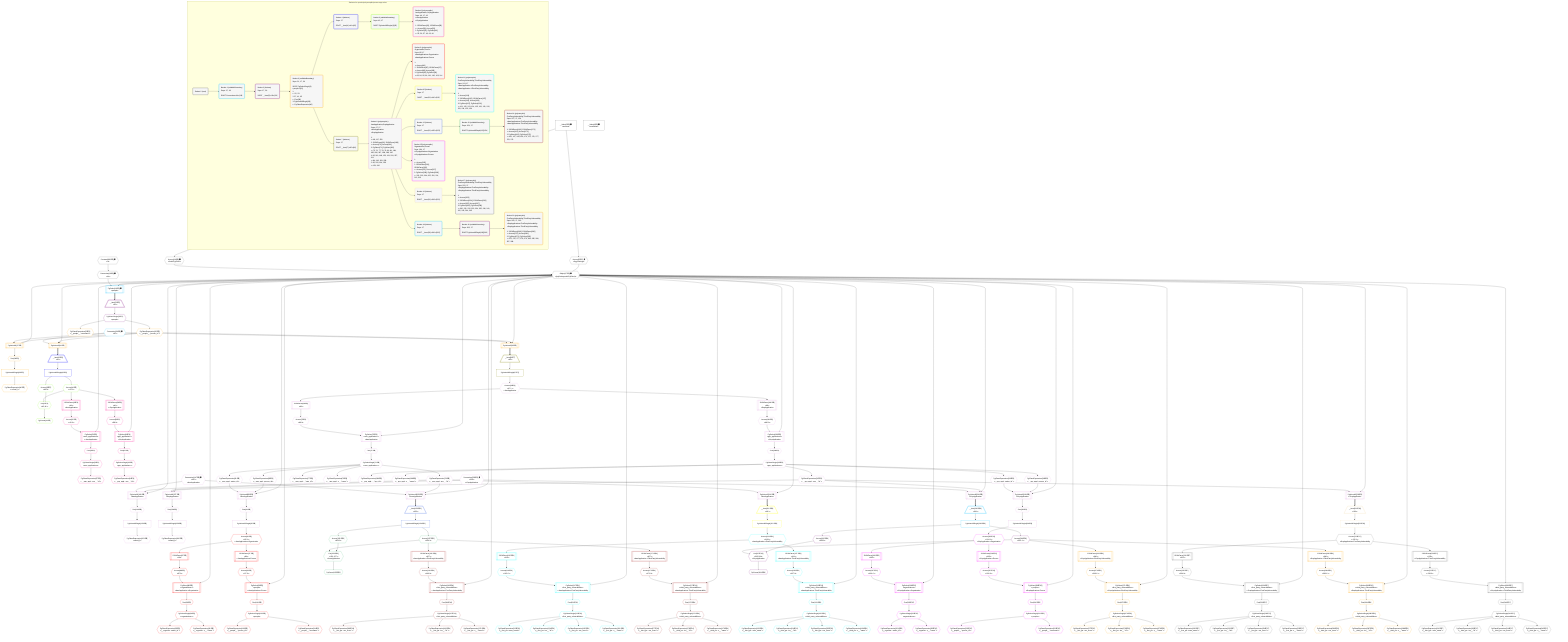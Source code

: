 %%{init: {'themeVariables': { 'fontSize': '12px'}}}%%
graph TD
    classDef path fill:#eee,stroke:#000,color:#000
    classDef plan fill:#fff,stroke-width:1px,color:#000
    classDef itemplan fill:#fff,stroke-width:2px,color:#000
    classDef unbatchedplan fill:#dff,stroke-width:1px,color:#000
    classDef sideeffectplan fill:#fcc,stroke-width:2px,color:#000
    classDef bucket fill:#f6f6f6,color:#000,stroke-width:2px,text-align:left


    %% plan dependencies
    Object17{{"Object[17∈0] ➊<br />ᐸ{pgSettings,withPgClient}ᐳ"}}:::plan
    Access15{{"Access[15∈0] ➊<br />ᐸ2.pgSettingsᐳ"}}:::plan
    Access16{{"Access[16∈0] ➊<br />ᐸ2.withPgClientᐳ"}}:::plan
    Access15 & Access16 --> Object17
    __Value2["__Value[2∈0] ➊<br />ᐸcontextᐳ"]:::plan
    __Value2 --> Access15
    __Value2 --> Access16
    Connection18{{"Connection[18∈0] ➊<br />ᐸ14ᐳ"}}:::plan
    Constant289{{"Constant[289∈0] ➊<br />ᐸ4ᐳ"}}:::plan
    Constant289 --> Connection18
    __Value4["__Value[4∈0] ➊<br />ᐸrootValueᐳ"]:::plan
    PgSelect19[["PgSelect[19∈1] ➊<br />ᐸpeopleᐳ"]]:::plan
    Object17 & Connection18 --> PgSelect19
    Connection36{{"Connection[36∈1] ➊<br />ᐸ32ᐳ"}}:::plan
    __Item20[/"__Item[20∈2]<br />ᐸ19ᐳ"\]:::itemplan
    PgSelect19 ==> __Item20
    PgSelectSingle21{{"PgSelectSingle[21∈2]<br />ᐸpeopleᐳ"}}:::plan
    __Item20 --> PgSelectSingle21
    PgUnionAll37[["PgUnionAll[37∈3]"]]:::plan
    PgClassExpression22{{"PgClassExpression[22∈3]<br />ᐸ__people__.”person_id”ᐳ"}}:::plan
    Object17 & PgClassExpression22 & Connection36 --> PgUnionAll37
    PgUnionAll41[["PgUnionAll[41∈3]"]]:::plan
    Object17 & PgClassExpression22 & Connection36 --> PgUnionAll41
    PgUnionAll65[["PgUnionAll[65∈3]"]]:::plan
    Object17 & PgClassExpression22 & Connection36 --> PgUnionAll65
    PgSelectSingle21 --> PgClassExpression22
    PgClassExpression23{{"PgClassExpression[23∈3]<br />ᐸ__people__.”username”ᐳ"}}:::plan
    PgSelectSingle21 --> PgClassExpression23
    First38{{"First[38∈3]"}}:::plan
    PgUnionAll37 --> First38
    PgUnionAllSingle39["PgUnionAllSingle[39∈3]"]:::plan
    First38 --> PgUnionAllSingle39
    PgClassExpression40{{"PgClassExpression[40∈3]<br />ᐸcount(*)ᐳ"}}:::plan
    PgUnionAllSingle39 --> PgClassExpression40
    __Item42[/"__Item[42∈4]<br />ᐸ41ᐳ"\]:::itemplan
    PgUnionAll41 ==> __Item42
    PgUnionAllSingle43["PgUnionAllSingle[43∈4]"]:::plan
    __Item42 --> PgUnionAllSingle43
    List47{{"List[47∈5]<br />ᐸ45,46ᐳ"}}:::plan
    Access45{{"Access[45∈5]<br />ᐸ43.0ᐳ"}}:::plan
    Access46{{"Access[46∈5]<br />ᐸ43.1ᐳ"}}:::plan
    Access45 & Access46 --> List47
    PgCursor44{{"PgCursor[44∈5]"}}:::plan
    List47 --> PgCursor44
    PgUnionAllSingle43 --> Access45
    PgUnionAllSingle43 --> Access46
    PgSelect51[["PgSelect[51∈6]<br />ᐸaws_applicationsᐳ<br />ᐳAwsApplication"]]:::plan
    Access50{{"Access[50∈6]<br />ᐸ49.0ᐳ"}}:::plan
    Object17 & Access50 --> PgSelect51
    PgSelect60[["PgSelect[60∈6]<br />ᐸgcp_applicationsᐳ<br />ᐳGcpApplication"]]:::plan
    Access59{{"Access[59∈6]<br />ᐸ58.0ᐳ"}}:::plan
    Object17 & Access59 --> PgSelect60
    JSONParse49[["JSONParse[49∈6]<br />ᐸ46ᐳ<br />ᐳAwsApplication"]]:::plan
    Access46 --> JSONParse49
    JSONParse49 --> Access50
    First55{{"First[55∈6]"}}:::plan
    PgSelect51 --> First55
    PgSelectSingle56{{"PgSelectSingle[56∈6]<br />ᐸaws_applicationsᐳ"}}:::plan
    First55 --> PgSelectSingle56
    PgClassExpression57{{"PgClassExpression[57∈6]<br />ᐸ__aws_appl...ons__.”id”ᐳ"}}:::plan
    PgSelectSingle56 --> PgClassExpression57
    JSONParse58[["JSONParse[58∈6]<br />ᐸ46ᐳ<br />ᐳGcpApplication"]]:::plan
    Access46 --> JSONParse58
    JSONParse58 --> Access59
    First62{{"First[62∈6]"}}:::plan
    PgSelect60 --> First62
    PgSelectSingle63{{"PgSelectSingle[63∈6]<br />ᐸgcp_applicationsᐳ"}}:::plan
    First62 --> PgSelectSingle63
    PgClassExpression64{{"PgClassExpression[64∈6]<br />ᐸ__gcp_appl...ons__.”id”ᐳ"}}:::plan
    PgSelectSingle63 --> PgClassExpression64
    __Item66[/"__Item[66∈7]<br />ᐸ65ᐳ"\]:::itemplan
    PgUnionAll65 ==> __Item66
    PgUnionAllSingle67["PgUnionAllSingle[67∈7]"]:::plan
    __Item66 --> PgUnionAllSingle67
    PgUnionAll82[["PgUnionAll[82∈8]<br />ᐳAwsApplication"]]:::plan
    PgClassExpression80{{"PgClassExpression[80∈8]<br />ᐸ__aws_appl...person_id”ᐳ"}}:::plan
    PgClassExpression81{{"PgClassExpression[81∈8]<br />ᐸ__aws_appl...zation_id”ᐳ"}}:::plan
    Object17 & PgClassExpression80 & PgClassExpression81 --> PgUnionAll82
    PgUnionAll148[["PgUnionAll[148∈8]<br />ᐳAwsApplication"]]:::plan
    PgClassExpression78{{"PgClassExpression[78∈8]<br />ᐸ__aws_appl...ons__.”id”ᐳ"}}:::plan
    Connection147{{"Connection[147∈8] ➊<br />ᐸ145ᐳ<br />ᐳAwsApplication"}}:::plan
    Object17 & PgClassExpression78 & Connection147 --> PgUnionAll148
    PgUnionAll152[["PgUnionAll[152∈8]<br />ᐳAwsApplication"]]:::plan
    Object17 & PgClassExpression78 & Connection147 --> PgUnionAll152
    PgUnionAll191[["PgUnionAll[191∈8]<br />ᐳGcpApplication"]]:::plan
    PgClassExpression189{{"PgClassExpression[189∈8]<br />ᐸ__gcp_appl...person_id”ᐳ"}}:::plan
    PgClassExpression190{{"PgClassExpression[190∈8]<br />ᐸ__gcp_appl...zation_id”ᐳ"}}:::plan
    Object17 & PgClassExpression189 & PgClassExpression190 --> PgUnionAll191
    PgUnionAll257[["PgUnionAll[257∈8]<br />ᐳGcpApplication"]]:::plan
    PgClassExpression187{{"PgClassExpression[187∈8]<br />ᐸ__gcp_appl...ons__.”id”ᐳ"}}:::plan
    Connection256{{"Connection[256∈8] ➊<br />ᐸ254ᐳ<br />ᐳGcpApplication"}}:::plan
    Object17 & PgClassExpression187 & Connection256 --> PgUnionAll257
    PgUnionAll261[["PgUnionAll[261∈8]<br />ᐳGcpApplication"]]:::plan
    Object17 & PgClassExpression187 & Connection256 --> PgUnionAll261
    PgSelect71[["PgSelect[71∈8]<br />ᐸaws_applicationsᐳ<br />ᐳAwsApplication"]]:::plan
    Access70{{"Access[70∈8]<br />ᐸ69.0ᐳ"}}:::plan
    Object17 & Access70 --> PgSelect71
    PgUnionAll110[["PgUnionAll[110∈8]<br />ᐳAwsApplication"]]:::plan
    Object17 & PgClassExpression78 --> PgUnionAll110
    PgSelect182[["PgSelect[182∈8]<br />ᐸgcp_applicationsᐳ<br />ᐳGcpApplication"]]:::plan
    Access181{{"Access[181∈8]<br />ᐸ180.0ᐳ"}}:::plan
    Object17 & Access181 --> PgSelect182
    PgUnionAll219[["PgUnionAll[219∈8]<br />ᐳGcpApplication"]]:::plan
    Object17 & PgClassExpression187 --> PgUnionAll219
    Access68{{"Access[68∈8]<br />ᐸ67.1ᐳ<br />ᐳAwsApplication"}}:::plan
    PgUnionAllSingle67 --> Access68
    JSONParse69[["JSONParse[69∈8]<br />ᐸ68ᐳ"]]:::plan
    Access68 --> JSONParse69
    JSONParse69 --> Access70
    First75{{"First[75∈8]"}}:::plan
    PgSelect71 --> First75
    PgSelectSingle76{{"PgSelectSingle[76∈8]<br />ᐸaws_applicationsᐳ"}}:::plan
    First75 --> PgSelectSingle76
    PgClassExpression77{{"PgClassExpression[77∈8]<br />ᐸ__aws_appl..._.”aws_id”ᐳ"}}:::plan
    PgSelectSingle76 --> PgClassExpression77
    PgSelectSingle76 --> PgClassExpression78
    PgClassExpression79{{"PgClassExpression[79∈8]<br />ᐸ__aws_appl...s__.”name”ᐳ"}}:::plan
    PgSelectSingle76 --> PgClassExpression79
    PgSelectSingle76 --> PgClassExpression80
    PgSelectSingle76 --> PgClassExpression81
    First84{{"First[84∈8]"}}:::plan
    PgUnionAll82 --> First84
    PgUnionAllSingle85["PgUnionAllSingle[85∈8]"]:::plan
    First84 --> PgUnionAllSingle85
    First149{{"First[149∈8]"}}:::plan
    PgUnionAll148 --> First149
    PgUnionAllSingle150["PgUnionAllSingle[150∈8]"]:::plan
    First149 --> PgUnionAllSingle150
    PgClassExpression151{{"PgClassExpression[151∈8]<br />ᐸcount(*)ᐳ"}}:::plan
    PgUnionAllSingle150 --> PgClassExpression151
    JSONParse180[["JSONParse[180∈8]<br />ᐸ68ᐳ<br />ᐳGcpApplication"]]:::plan
    Access68 --> JSONParse180
    JSONParse180 --> Access181
    First184{{"First[184∈8]"}}:::plan
    PgSelect182 --> First184
    PgSelectSingle185{{"PgSelectSingle[185∈8]<br />ᐸgcp_applicationsᐳ"}}:::plan
    First184 --> PgSelectSingle185
    PgClassExpression186{{"PgClassExpression[186∈8]<br />ᐸ__gcp_appl..._.”gcp_id”ᐳ"}}:::plan
    PgSelectSingle185 --> PgClassExpression186
    PgSelectSingle185 --> PgClassExpression187
    PgClassExpression188{{"PgClassExpression[188∈8]<br />ᐸ__gcp_appl...s__.”name”ᐳ"}}:::plan
    PgSelectSingle185 --> PgClassExpression188
    PgSelectSingle185 --> PgClassExpression189
    PgSelectSingle185 --> PgClassExpression190
    First193{{"First[193∈8]"}}:::plan
    PgUnionAll191 --> First193
    PgUnionAllSingle194["PgUnionAllSingle[194∈8]"]:::plan
    First193 --> PgUnionAllSingle194
    First258{{"First[258∈8]"}}:::plan
    PgUnionAll257 --> First258
    PgUnionAllSingle259["PgUnionAllSingle[259∈8]"]:::plan
    First258 --> PgUnionAllSingle259
    PgClassExpression260{{"PgClassExpression[260∈8]<br />ᐸcount(*)ᐳ"}}:::plan
    PgUnionAllSingle259 --> PgClassExpression260
    PgSelect89[["PgSelect[89∈9]<br />ᐸorganizationsᐳ<br />ᐳAwsApplicationᐳOrganization"]]:::plan
    Access88{{"Access[88∈9]<br />ᐸ87.0ᐳ"}}:::plan
    Object17 & Access88 --> PgSelect89
    PgSelect99[["PgSelect[99∈9]<br />ᐸpeopleᐳ<br />ᐳAwsApplicationᐳPerson"]]:::plan
    Access98{{"Access[98∈9]<br />ᐸ97.0ᐳ"}}:::plan
    Object17 & Access98 --> PgSelect99
    Access86{{"Access[86∈9]<br />ᐸ85.1ᐳ<br />ᐳAwsApplicationᐳOrganization"}}:::plan
    PgUnionAllSingle85 --> Access86
    JSONParse87[["JSONParse[87∈9]<br />ᐸ86ᐳ"]]:::plan
    Access86 --> JSONParse87
    JSONParse87 --> Access88
    First93{{"First[93∈9]"}}:::plan
    PgSelect89 --> First93
    PgSelectSingle94{{"PgSelectSingle[94∈9]<br />ᐸorganizationsᐳ"}}:::plan
    First93 --> PgSelectSingle94
    PgClassExpression95{{"PgClassExpression[95∈9]<br />ᐸ__organiza...zation_id”ᐳ"}}:::plan
    PgSelectSingle94 --> PgClassExpression95
    PgClassExpression96{{"PgClassExpression[96∈9]<br />ᐸ__organiza...s__.”name”ᐳ"}}:::plan
    PgSelectSingle94 --> PgClassExpression96
    JSONParse97[["JSONParse[97∈9]<br />ᐸ86ᐳ<br />ᐳAwsApplicationᐳPerson"]]:::plan
    Access86 --> JSONParse97
    JSONParse97 --> Access98
    First101{{"First[101∈9]"}}:::plan
    PgSelect99 --> First101
    PgSelectSingle102{{"PgSelectSingle[102∈9]<br />ᐸpeopleᐳ"}}:::plan
    First101 --> PgSelectSingle102
    PgClassExpression103{{"PgClassExpression[103∈9]<br />ᐸ__people__.”person_id”ᐳ"}}:::plan
    PgSelectSingle102 --> PgClassExpression103
    PgClassExpression104{{"PgClassExpression[104∈9]<br />ᐸ__people__.”username”ᐳ"}}:::plan
    PgSelectSingle102 --> PgClassExpression104
    __Item112[/"__Item[112∈10]<br />ᐸ110ᐳ"\]:::itemplan
    PgUnionAll110 ==> __Item112
    PgUnionAllSingle113["PgUnionAllSingle[113∈10]"]:::plan
    __Item112 --> PgUnionAllSingle113
    PgSelect117[["PgSelect[117∈11]<br />ᐸfirst_party_vulnerabilitiesᐳ<br />ᐳAwsApplicationᐳFirstPartyVulnerability"]]:::plan
    Access116{{"Access[116∈11]<br />ᐸ115.0ᐳ"}}:::plan
    Object17 & Access116 --> PgSelect117
    PgSelect129[["PgSelect[129∈11]<br />ᐸthird_party_vulnerabilitiesᐳ<br />ᐳAwsApplicationᐳThirdPartyVulnerability"]]:::plan
    Access128{{"Access[128∈11]<br />ᐸ127.0ᐳ"}}:::plan
    Object17 & Access128 --> PgSelect129
    Access114{{"Access[114∈11]<br />ᐸ113.1ᐳ<br />ᐳAwsApplicationᐳFirstPartyVulnerability"}}:::plan
    PgUnionAllSingle113 --> Access114
    JSONParse115[["JSONParse[115∈11]<br />ᐸ114ᐳ"]]:::plan
    Access114 --> JSONParse115
    JSONParse115 --> Access116
    First121{{"First[121∈11]"}}:::plan
    PgSelect117 --> First121
    PgSelectSingle122{{"PgSelectSingle[122∈11]<br />ᐸfirst_party_vulnerabilitiesᐳ"}}:::plan
    First121 --> PgSelectSingle122
    PgClassExpression123{{"PgClassExpression[123∈11]<br />ᐸ__first_pa...team_name”ᐳ"}}:::plan
    PgSelectSingle122 --> PgClassExpression123
    PgClassExpression124{{"PgClassExpression[124∈11]<br />ᐸ__first_pa...ies__.”id”ᐳ"}}:::plan
    PgSelectSingle122 --> PgClassExpression124
    PgClassExpression125{{"PgClassExpression[125∈11]<br />ᐸ__first_pa...vss_score”ᐳ"}}:::plan
    PgSelectSingle122 --> PgClassExpression125
    PgClassExpression126{{"PgClassExpression[126∈11]<br />ᐸ__first_pa...s__.”name”ᐳ"}}:::plan
    PgSelectSingle122 --> PgClassExpression126
    JSONParse127[["JSONParse[127∈11]<br />ᐸ114ᐳ<br />ᐳAwsApplicationᐳThirdPartyVulnerability"]]:::plan
    Access114 --> JSONParse127
    JSONParse127 --> Access128
    First131{{"First[131∈11]"}}:::plan
    PgSelect129 --> First131
    PgSelectSingle132{{"PgSelectSingle[132∈11]<br />ᐸthird_party_vulnerabilitiesᐳ"}}:::plan
    First131 --> PgSelectSingle132
    PgClassExpression133{{"PgClassExpression[133∈11]<br />ᐸ__third_pa...ndor_name”ᐳ"}}:::plan
    PgSelectSingle132 --> PgClassExpression133
    PgClassExpression134{{"PgClassExpression[134∈11]<br />ᐸ__third_pa...ies__.”id”ᐳ"}}:::plan
    PgSelectSingle132 --> PgClassExpression134
    PgClassExpression135{{"PgClassExpression[135∈11]<br />ᐸ__third_pa...vss_score”ᐳ"}}:::plan
    PgSelectSingle132 --> PgClassExpression135
    PgClassExpression136{{"PgClassExpression[136∈11]<br />ᐸ__third_pa...s__.”name”ᐳ"}}:::plan
    PgSelectSingle132 --> PgClassExpression136
    __Item153[/"__Item[153∈12]<br />ᐸ152ᐳ"\]:::itemplan
    PgUnionAll152 ==> __Item153
    PgUnionAllSingle154["PgUnionAllSingle[154∈12]"]:::plan
    __Item153 --> PgUnionAllSingle154
    List158{{"List[158∈13]<br />ᐸ156,157ᐳ<br />ᐳAwsApplication"}}:::plan
    Access156{{"Access[156∈13]<br />ᐸ154.0ᐳ"}}:::plan
    Access157{{"Access[157∈13]<br />ᐸ154.1ᐳ"}}:::plan
    Access156 & Access157 --> List158
    PgCursor155{{"PgCursor[155∈13]"}}:::plan
    List158 --> PgCursor155
    PgUnionAllSingle154 --> Access156
    PgUnionAllSingle154 --> Access157
    PgSelect162[["PgSelect[162∈14]<br />ᐸfirst_party_vulnerabilitiesᐳ<br />ᐳAwsApplicationᐳFirstPartyVulnerability"]]:::plan
    Access161{{"Access[161∈14]<br />ᐸ160.0ᐳ"}}:::plan
    Object17 & Access161 --> PgSelect162
    PgSelect173[["PgSelect[173∈14]<br />ᐸthird_party_vulnerabilitiesᐳ<br />ᐳAwsApplicationᐳThirdPartyVulnerability"]]:::plan
    Access172{{"Access[172∈14]<br />ᐸ171.0ᐳ"}}:::plan
    Object17 & Access172 --> PgSelect173
    JSONParse160[["JSONParse[160∈14]<br />ᐸ157ᐳ<br />ᐳAwsApplicationᐳFirstPartyVulnerability"]]:::plan
    Access157 --> JSONParse160
    JSONParse160 --> Access161
    First166{{"First[166∈14]"}}:::plan
    PgSelect162 --> First166
    PgSelectSingle167{{"PgSelectSingle[167∈14]<br />ᐸfirst_party_vulnerabilitiesᐳ"}}:::plan
    First166 --> PgSelectSingle167
    PgClassExpression168{{"PgClassExpression[168∈14]<br />ᐸ__first_pa...vss_score”ᐳ"}}:::plan
    PgSelectSingle167 --> PgClassExpression168
    PgClassExpression169{{"PgClassExpression[169∈14]<br />ᐸ__first_pa...ies__.”id”ᐳ"}}:::plan
    PgSelectSingle167 --> PgClassExpression169
    PgClassExpression170{{"PgClassExpression[170∈14]<br />ᐸ__first_pa...s__.”name”ᐳ"}}:::plan
    PgSelectSingle167 --> PgClassExpression170
    JSONParse171[["JSONParse[171∈14]<br />ᐸ157ᐳ<br />ᐳAwsApplicationᐳThirdPartyVulnerability"]]:::plan
    Access157 --> JSONParse171
    JSONParse171 --> Access172
    First175{{"First[175∈14]"}}:::plan
    PgSelect173 --> First175
    PgSelectSingle176{{"PgSelectSingle[176∈14]<br />ᐸthird_party_vulnerabilitiesᐳ"}}:::plan
    First175 --> PgSelectSingle176
    PgClassExpression177{{"PgClassExpression[177∈14]<br />ᐸ__third_pa...vss_score”ᐳ"}}:::plan
    PgSelectSingle176 --> PgClassExpression177
    PgClassExpression178{{"PgClassExpression[178∈14]<br />ᐸ__third_pa...ies__.”id”ᐳ"}}:::plan
    PgSelectSingle176 --> PgClassExpression178
    PgClassExpression179{{"PgClassExpression[179∈14]<br />ᐸ__third_pa...s__.”name”ᐳ"}}:::plan
    PgSelectSingle176 --> PgClassExpression179
    PgSelect198[["PgSelect[198∈15]<br />ᐸorganizationsᐳ<br />ᐳGcpApplicationᐳOrganization"]]:::plan
    Access197{{"Access[197∈15]<br />ᐸ196.0ᐳ"}}:::plan
    Object17 & Access197 --> PgSelect198
    PgSelect208[["PgSelect[208∈15]<br />ᐸpeopleᐳ<br />ᐳGcpApplicationᐳPerson"]]:::plan
    Access207{{"Access[207∈15]<br />ᐸ206.0ᐳ"}}:::plan
    Object17 & Access207 --> PgSelect208
    Access195{{"Access[195∈15]<br />ᐸ194.1ᐳ<br />ᐳGcpApplicationᐳOrganization"}}:::plan
    PgUnionAllSingle194 --> Access195
    JSONParse196[["JSONParse[196∈15]<br />ᐸ195ᐳ"]]:::plan
    Access195 --> JSONParse196
    JSONParse196 --> Access197
    First202{{"First[202∈15]"}}:::plan
    PgSelect198 --> First202
    PgSelectSingle203{{"PgSelectSingle[203∈15]<br />ᐸorganizationsᐳ"}}:::plan
    First202 --> PgSelectSingle203
    PgClassExpression204{{"PgClassExpression[204∈15]<br />ᐸ__organiza...zation_id”ᐳ"}}:::plan
    PgSelectSingle203 --> PgClassExpression204
    PgClassExpression205{{"PgClassExpression[205∈15]<br />ᐸ__organiza...s__.”name”ᐳ"}}:::plan
    PgSelectSingle203 --> PgClassExpression205
    JSONParse206[["JSONParse[206∈15]<br />ᐸ195ᐳ<br />ᐳGcpApplicationᐳPerson"]]:::plan
    Access195 --> JSONParse206
    JSONParse206 --> Access207
    First210{{"First[210∈15]"}}:::plan
    PgSelect208 --> First210
    PgSelectSingle211{{"PgSelectSingle[211∈15]<br />ᐸpeopleᐳ"}}:::plan
    First210 --> PgSelectSingle211
    PgClassExpression212{{"PgClassExpression[212∈15]<br />ᐸ__people__.”person_id”ᐳ"}}:::plan
    PgSelectSingle211 --> PgClassExpression212
    PgClassExpression213{{"PgClassExpression[213∈15]<br />ᐸ__people__.”username”ᐳ"}}:::plan
    PgSelectSingle211 --> PgClassExpression213
    __Item221[/"__Item[221∈16]<br />ᐸ219ᐳ"\]:::itemplan
    PgUnionAll219 ==> __Item221
    PgUnionAllSingle222["PgUnionAllSingle[222∈16]"]:::plan
    __Item221 --> PgUnionAllSingle222
    PgSelect226[["PgSelect[226∈17]<br />ᐸfirst_party_vulnerabilitiesᐳ<br />ᐳGcpApplicationᐳFirstPartyVulnerability"]]:::plan
    Access225{{"Access[225∈17]<br />ᐸ224.0ᐳ"}}:::plan
    Object17 & Access225 --> PgSelect226
    PgSelect238[["PgSelect[238∈17]<br />ᐸthird_party_vulnerabilitiesᐳ<br />ᐳGcpApplicationᐳThirdPartyVulnerability"]]:::plan
    Access237{{"Access[237∈17]<br />ᐸ236.0ᐳ"}}:::plan
    Object17 & Access237 --> PgSelect238
    Access223{{"Access[223∈17]<br />ᐸ222.1ᐳ<br />ᐳGcpApplicationᐳFirstPartyVulnerability"}}:::plan
    PgUnionAllSingle222 --> Access223
    JSONParse224[["JSONParse[224∈17]<br />ᐸ223ᐳ"]]:::plan
    Access223 --> JSONParse224
    JSONParse224 --> Access225
    First230{{"First[230∈17]"}}:::plan
    PgSelect226 --> First230
    PgSelectSingle231{{"PgSelectSingle[231∈17]<br />ᐸfirst_party_vulnerabilitiesᐳ"}}:::plan
    First230 --> PgSelectSingle231
    PgClassExpression232{{"PgClassExpression[232∈17]<br />ᐸ__first_pa...team_name”ᐳ"}}:::plan
    PgSelectSingle231 --> PgClassExpression232
    PgClassExpression233{{"PgClassExpression[233∈17]<br />ᐸ__first_pa...ies__.”id”ᐳ"}}:::plan
    PgSelectSingle231 --> PgClassExpression233
    PgClassExpression234{{"PgClassExpression[234∈17]<br />ᐸ__first_pa...vss_score”ᐳ"}}:::plan
    PgSelectSingle231 --> PgClassExpression234
    PgClassExpression235{{"PgClassExpression[235∈17]<br />ᐸ__first_pa...s__.”name”ᐳ"}}:::plan
    PgSelectSingle231 --> PgClassExpression235
    JSONParse236[["JSONParse[236∈17]<br />ᐸ223ᐳ<br />ᐳGcpApplicationᐳThirdPartyVulnerability"]]:::plan
    Access223 --> JSONParse236
    JSONParse236 --> Access237
    First240{{"First[240∈17]"}}:::plan
    PgSelect238 --> First240
    PgSelectSingle241{{"PgSelectSingle[241∈17]<br />ᐸthird_party_vulnerabilitiesᐳ"}}:::plan
    First240 --> PgSelectSingle241
    PgClassExpression242{{"PgClassExpression[242∈17]<br />ᐸ__third_pa...ndor_name”ᐳ"}}:::plan
    PgSelectSingle241 --> PgClassExpression242
    PgClassExpression243{{"PgClassExpression[243∈17]<br />ᐸ__third_pa...ies__.”id”ᐳ"}}:::plan
    PgSelectSingle241 --> PgClassExpression243
    PgClassExpression244{{"PgClassExpression[244∈17]<br />ᐸ__third_pa...vss_score”ᐳ"}}:::plan
    PgSelectSingle241 --> PgClassExpression244
    PgClassExpression245{{"PgClassExpression[245∈17]<br />ᐸ__third_pa...s__.”name”ᐳ"}}:::plan
    PgSelectSingle241 --> PgClassExpression245
    __Item262[/"__Item[262∈18]<br />ᐸ261ᐳ"\]:::itemplan
    PgUnionAll261 ==> __Item262
    PgUnionAllSingle263["PgUnionAllSingle[263∈18]"]:::plan
    __Item262 --> PgUnionAllSingle263
    List267{{"List[267∈19]<br />ᐸ265,266ᐳ<br />ᐳGcpApplication"}}:::plan
    Access265{{"Access[265∈19]<br />ᐸ263.0ᐳ"}}:::plan
    Access266{{"Access[266∈19]<br />ᐸ263.1ᐳ"}}:::plan
    Access265 & Access266 --> List267
    PgCursor264{{"PgCursor[264∈19]"}}:::plan
    List267 --> PgCursor264
    PgUnionAllSingle263 --> Access265
    PgUnionAllSingle263 --> Access266
    PgSelect271[["PgSelect[271∈20]<br />ᐸfirst_party_vulnerabilitiesᐳ<br />ᐳGcpApplicationᐳFirstPartyVulnerability"]]:::plan
    Access270{{"Access[270∈20]<br />ᐸ269.0ᐳ"}}:::plan
    Object17 & Access270 --> PgSelect271
    PgSelect282[["PgSelect[282∈20]<br />ᐸthird_party_vulnerabilitiesᐳ<br />ᐳGcpApplicationᐳThirdPartyVulnerability"]]:::plan
    Access281{{"Access[281∈20]<br />ᐸ280.0ᐳ"}}:::plan
    Object17 & Access281 --> PgSelect282
    JSONParse269[["JSONParse[269∈20]<br />ᐸ266ᐳ<br />ᐳGcpApplicationᐳFirstPartyVulnerability"]]:::plan
    Access266 --> JSONParse269
    JSONParse269 --> Access270
    First275{{"First[275∈20]"}}:::plan
    PgSelect271 --> First275
    PgSelectSingle276{{"PgSelectSingle[276∈20]<br />ᐸfirst_party_vulnerabilitiesᐳ"}}:::plan
    First275 --> PgSelectSingle276
    PgClassExpression277{{"PgClassExpression[277∈20]<br />ᐸ__first_pa...vss_score”ᐳ"}}:::plan
    PgSelectSingle276 --> PgClassExpression277
    PgClassExpression278{{"PgClassExpression[278∈20]<br />ᐸ__first_pa...ies__.”id”ᐳ"}}:::plan
    PgSelectSingle276 --> PgClassExpression278
    PgClassExpression279{{"PgClassExpression[279∈20]<br />ᐸ__first_pa...s__.”name”ᐳ"}}:::plan
    PgSelectSingle276 --> PgClassExpression279
    JSONParse280[["JSONParse[280∈20]<br />ᐸ266ᐳ<br />ᐳGcpApplicationᐳThirdPartyVulnerability"]]:::plan
    Access266 --> JSONParse280
    JSONParse280 --> Access281
    First284{{"First[284∈20]"}}:::plan
    PgSelect282 --> First284
    PgSelectSingle285{{"PgSelectSingle[285∈20]<br />ᐸthird_party_vulnerabilitiesᐳ"}}:::plan
    First284 --> PgSelectSingle285
    PgClassExpression286{{"PgClassExpression[286∈20]<br />ᐸ__third_pa...vss_score”ᐳ"}}:::plan
    PgSelectSingle285 --> PgClassExpression286
    PgClassExpression287{{"PgClassExpression[287∈20]<br />ᐸ__third_pa...ies__.”id”ᐳ"}}:::plan
    PgSelectSingle285 --> PgClassExpression287
    PgClassExpression288{{"PgClassExpression[288∈20]<br />ᐸ__third_pa...s__.”name”ᐳ"}}:::plan
    PgSelectSingle285 --> PgClassExpression288

    %% define steps

    subgraph "Buckets for queries/polymorphic/person-app-vulns"
    Bucket0("Bucket 0 (root)"):::bucket
    classDef bucket0 stroke:#696969
    class Bucket0,__Value2,__Value4,Access15,Access16,Object17,Connection18,Constant289 bucket0
    Bucket1("Bucket 1 (nullableBoundary)<br />Deps: 17, 18<br /><br />ROOT Connectionᐸ14ᐳ[18]"):::bucket
    classDef bucket1 stroke:#00bfff
    class Bucket1,PgSelect19,Connection36 bucket1
    Bucket2("Bucket 2 (listItem)<br />Deps: 17, 36<br /><br />ROOT __Item{2}ᐸ19ᐳ[20]"):::bucket
    classDef bucket2 stroke:#7f007f
    class Bucket2,__Item20,PgSelectSingle21 bucket2
    Bucket3("Bucket 3 (nullableBoundary)<br />Deps: 21, 17, 36<br /><br />ROOT PgSelectSingle{2}ᐸpeopleᐳ[21]<br />1: <br />ᐳ: 22, 23<br />2: 37, 41, 65<br />ᐳ: First[38]<br />3: PgUnionAllSingle[39]<br />ᐳ: PgClassExpression[40]"):::bucket
    classDef bucket3 stroke:#ffa500
    class Bucket3,PgClassExpression22,PgClassExpression23,PgUnionAll37,First38,PgUnionAllSingle39,PgClassExpression40,PgUnionAll41,PgUnionAll65 bucket3
    Bucket4("Bucket 4 (listItem)<br />Deps: 17<br /><br />ROOT __Item{4}ᐸ41ᐳ[42]"):::bucket
    classDef bucket4 stroke:#0000ff
    class Bucket4,__Item42,PgUnionAllSingle43 bucket4
    Bucket5("Bucket 5 (nullableBoundary)<br />Deps: 43, 17<br /><br />ROOT PgUnionAllSingle{4}[43]"):::bucket
    classDef bucket5 stroke:#7fff00
    class Bucket5,PgCursor44,Access45,Access46,List47 bucket5
    Bucket6("Bucket 6 (polymorphic)<br />AwsApplication,GcpApplication<br />Deps: 46, 17, 43<br />ᐳAwsApplication<br />ᐳGcpApplication<br /><br />1: JSONParse[49], JSONParse[58]<br />ᐳ: Access[50], Access[59]<br />2: PgSelect[51], PgSelect[60]<br />ᐳ: 55, 56, 57, 62, 63, 64"):::bucket
    classDef bucket6 stroke:#ff1493
    class Bucket6,JSONParse49,Access50,PgSelect51,First55,PgSelectSingle56,PgClassExpression57,JSONParse58,Access59,PgSelect60,First62,PgSelectSingle63,PgClassExpression64 bucket6
    Bucket7("Bucket 7 (listItem)<br />Deps: 17<br /><br />ROOT __Item{7}ᐸ65ᐳ[66]"):::bucket
    classDef bucket7 stroke:#808000
    class Bucket7,__Item66,PgUnionAllSingle67 bucket7
    Bucket8("Bucket 8 (polymorphic)<br />AwsApplication,GcpApplication<br />Deps: 67, 17<br />ᐳAwsApplication<br />ᐳGcpApplication<br /><br />1: <br />ᐳ: 68, 147, 256<br />2: JSONParse[69], JSONParse[180]<br />ᐳ: Access[70], Access[181]<br />3: PgSelect[71], PgSelect[182]<br />ᐳ: 75, 76, 77, 78, 79, 80, 81, 184, 185, 186, 187, 188, 189, 190<br />4: 82, 110, 148, 152, 191, 219, 257, 261<br />ᐳ: 84, 149, 193, 258<br />5: 85, 150, 194, 259<br />ᐳ: 151, 260"):::bucket
    classDef bucket8 stroke:#dda0dd
    class Bucket8,Access68,JSONParse69,Access70,PgSelect71,First75,PgSelectSingle76,PgClassExpression77,PgClassExpression78,PgClassExpression79,PgClassExpression80,PgClassExpression81,PgUnionAll82,First84,PgUnionAllSingle85,PgUnionAll110,Connection147,PgUnionAll148,First149,PgUnionAllSingle150,PgClassExpression151,PgUnionAll152,JSONParse180,Access181,PgSelect182,First184,PgSelectSingle185,PgClassExpression186,PgClassExpression187,PgClassExpression188,PgClassExpression189,PgClassExpression190,PgUnionAll191,First193,PgUnionAllSingle194,PgUnionAll219,Connection256,PgUnionAll257,First258,PgUnionAllSingle259,PgClassExpression260,PgUnionAll261 bucket8
    Bucket9("Bucket 9 (polymorphic)<br />Organization,Person<br />Deps: 85, 17<br />ᐳAwsApplicationᐳOrganization<br />ᐳAwsApplicationᐳPerson<br /><br />1: <br />ᐳ: Access[86]<br />2: JSONParse[87], JSONParse[97]<br />ᐳ: Access[88], Access[98]<br />3: PgSelect[89], PgSelect[99]<br />ᐳ: 93, 94, 95, 96, 101, 102, 103, 104"):::bucket
    classDef bucket9 stroke:#ff0000
    class Bucket9,Access86,JSONParse87,Access88,PgSelect89,First93,PgSelectSingle94,PgClassExpression95,PgClassExpression96,JSONParse97,Access98,PgSelect99,First101,PgSelectSingle102,PgClassExpression103,PgClassExpression104 bucket9
    Bucket10("Bucket 10 (listItem)<br />Deps: 17<br /><br />ROOT __Item{10}ᐸ110ᐳ[112]"):::bucket
    classDef bucket10 stroke:#ffff00
    class Bucket10,__Item112,PgUnionAllSingle113 bucket10
    Bucket11("Bucket 11 (polymorphic)<br />FirstPartyVulnerability,ThirdPartyVulnerability<br />Deps: 113, 17<br />ᐳAwsApplicationᐳFirstPartyVulnerability<br />ᐳAwsApplicationᐳThirdPartyVulnerability<br /><br />1: <br />ᐳ: Access[114]<br />2: JSONParse[115], JSONParse[127]<br />ᐳ: Access[116], Access[128]<br />3: PgSelect[117], PgSelect[129]<br />ᐳ: 121, 122, 123, 124, 125, 126, 131, 132, 133, 134, 135, 136"):::bucket
    classDef bucket11 stroke:#00ffff
    class Bucket11,Access114,JSONParse115,Access116,PgSelect117,First121,PgSelectSingle122,PgClassExpression123,PgClassExpression124,PgClassExpression125,PgClassExpression126,JSONParse127,Access128,PgSelect129,First131,PgSelectSingle132,PgClassExpression133,PgClassExpression134,PgClassExpression135,PgClassExpression136 bucket11
    Bucket12("Bucket 12 (listItem)<br />Deps: 17<br /><br />ROOT __Item{12}ᐸ152ᐳ[153]"):::bucket
    classDef bucket12 stroke:#4169e1
    class Bucket12,__Item153,PgUnionAllSingle154 bucket12
    Bucket13("Bucket 13 (nullableBoundary)<br />Deps: 154, 17<br /><br />ROOT PgUnionAllSingle{12}[154]"):::bucket
    classDef bucket13 stroke:#3cb371
    class Bucket13,PgCursor155,Access156,Access157,List158 bucket13
    Bucket14("Bucket 14 (polymorphic)<br />FirstPartyVulnerability,ThirdPartyVulnerability<br />Deps: 157, 17, 154<br />ᐳAwsApplicationᐳFirstPartyVulnerability<br />ᐳAwsApplicationᐳThirdPartyVulnerability<br /><br />1: JSONParse[160], JSONParse[171]<br />ᐳ: Access[161], Access[172]<br />2: PgSelect[162], PgSelect[173]<br />ᐳ: 166, 167, 168, 169, 170, 175, 176, 177, 178, 179"):::bucket
    classDef bucket14 stroke:#a52a2a
    class Bucket14,JSONParse160,Access161,PgSelect162,First166,PgSelectSingle167,PgClassExpression168,PgClassExpression169,PgClassExpression170,JSONParse171,Access172,PgSelect173,First175,PgSelectSingle176,PgClassExpression177,PgClassExpression178,PgClassExpression179 bucket14
    Bucket15("Bucket 15 (polymorphic)<br />Organization,Person<br />Deps: 194, 17<br />ᐳGcpApplicationᐳOrganization<br />ᐳGcpApplicationᐳPerson<br /><br />1: <br />ᐳ: Access[195]<br />2: JSONParse[196], JSONParse[206]<br />ᐳ: Access[197], Access[207]<br />3: PgSelect[198], PgSelect[208]<br />ᐳ: 202, 203, 204, 205, 210, 211, 212, 213"):::bucket
    classDef bucket15 stroke:#ff00ff
    class Bucket15,Access195,JSONParse196,Access197,PgSelect198,First202,PgSelectSingle203,PgClassExpression204,PgClassExpression205,JSONParse206,Access207,PgSelect208,First210,PgSelectSingle211,PgClassExpression212,PgClassExpression213 bucket15
    Bucket16("Bucket 16 (listItem)<br />Deps: 17<br /><br />ROOT __Item{16}ᐸ219ᐳ[221]"):::bucket
    classDef bucket16 stroke:#f5deb3
    class Bucket16,__Item221,PgUnionAllSingle222 bucket16
    Bucket17("Bucket 17 (polymorphic)<br />FirstPartyVulnerability,ThirdPartyVulnerability<br />Deps: 222, 17<br />ᐳGcpApplicationᐳFirstPartyVulnerability<br />ᐳGcpApplicationᐳThirdPartyVulnerability<br /><br />1: <br />ᐳ: Access[223]<br />2: JSONParse[224], JSONParse[236]<br />ᐳ: Access[225], Access[237]<br />3: PgSelect[226], PgSelect[238]<br />ᐳ: 230, 231, 232, 233, 234, 235, 240, 241, 242, 243, 244, 245"):::bucket
    classDef bucket17 stroke:#696969
    class Bucket17,Access223,JSONParse224,Access225,PgSelect226,First230,PgSelectSingle231,PgClassExpression232,PgClassExpression233,PgClassExpression234,PgClassExpression235,JSONParse236,Access237,PgSelect238,First240,PgSelectSingle241,PgClassExpression242,PgClassExpression243,PgClassExpression244,PgClassExpression245 bucket17
    Bucket18("Bucket 18 (listItem)<br />Deps: 17<br /><br />ROOT __Item{18}ᐸ261ᐳ[262]"):::bucket
    classDef bucket18 stroke:#00bfff
    class Bucket18,__Item262,PgUnionAllSingle263 bucket18
    Bucket19("Bucket 19 (nullableBoundary)<br />Deps: 263, 17<br /><br />ROOT PgUnionAllSingle{18}[263]"):::bucket
    classDef bucket19 stroke:#7f007f
    class Bucket19,PgCursor264,Access265,Access266,List267 bucket19
    Bucket20("Bucket 20 (polymorphic)<br />FirstPartyVulnerability,ThirdPartyVulnerability<br />Deps: 266, 17, 263<br />ᐳGcpApplicationᐳFirstPartyVulnerability<br />ᐳGcpApplicationᐳThirdPartyVulnerability<br /><br />1: JSONParse[269], JSONParse[280]<br />ᐳ: Access[270], Access[281]<br />2: PgSelect[271], PgSelect[282]<br />ᐳ: 275, 276, 277, 278, 279, 284, 285, 286, 287, 288"):::bucket
    classDef bucket20 stroke:#ffa500
    class Bucket20,JSONParse269,Access270,PgSelect271,First275,PgSelectSingle276,PgClassExpression277,PgClassExpression278,PgClassExpression279,JSONParse280,Access281,PgSelect282,First284,PgSelectSingle285,PgClassExpression286,PgClassExpression287,PgClassExpression288 bucket20
    Bucket0 --> Bucket1
    Bucket1 --> Bucket2
    Bucket2 --> Bucket3
    Bucket3 --> Bucket4 & Bucket7
    Bucket4 --> Bucket5
    Bucket5 --> Bucket6
    Bucket7 --> Bucket8
    Bucket8 --> Bucket9 & Bucket10 & Bucket12 & Bucket15 & Bucket16 & Bucket18
    Bucket10 --> Bucket11
    Bucket12 --> Bucket13
    Bucket13 --> Bucket14
    Bucket16 --> Bucket17
    Bucket18 --> Bucket19
    Bucket19 --> Bucket20
    end